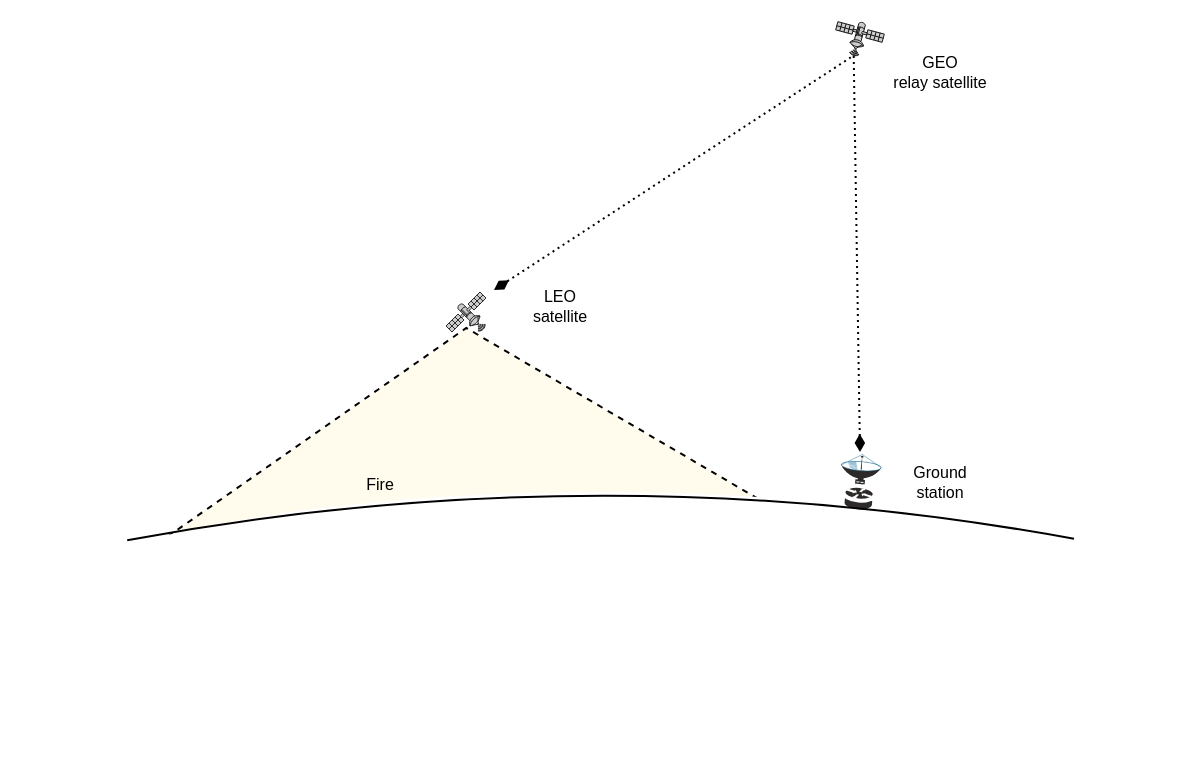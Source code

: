 <mxfile version="16.6.6" type="github">
  <diagram id="huIT8yfWPjrIG61Vbd0z" name="Page-1">
    <mxGraphModel dx="692" dy="1476" grid="1" gridSize="10" guides="1" tooltips="1" connect="1" arrows="1" fold="1" page="1" pageScale="1" pageWidth="850" pageHeight="1100" math="0" shadow="0">
      <root>
        <mxCell id="0" />
        <mxCell id="1" parent="0" />
        <mxCell id="Aync5TACeiiqdFRISOnV-7" value="" style="triangle;whiteSpace=wrap;html=1;fillColor=#fff2cc;dashed=1;rotation=-92.3;strokeColor=none;opacity=35;" vertex="1" parent="1">
          <mxGeometry x="279.79" y="40" width="111.13" height="347.02" as="geometry" />
        </mxCell>
        <mxCell id="Fn60unkbMZBintz-3KZK-5" value="" style="triangle;whiteSpace=wrap;html=1;fillColor=none;dashed=1;rotation=-92.3;" parent="1" vertex="1">
          <mxGeometry x="279.79" y="40" width="111.13" height="347.02" as="geometry" />
        </mxCell>
        <mxCell id="Fn60unkbMZBintz-3KZK-12" value="" style="ellipse;whiteSpace=wrap;html=1;fontSize=8;fillColor=default;strokeColor=none;" parent="1" vertex="1">
          <mxGeometry x="100" y="240" width="600" height="140" as="geometry" />
        </mxCell>
        <mxCell id="Fn60unkbMZBintz-3KZK-2" value="" style="fontColor=#0066CC;verticalAlign=top;verticalLabelPosition=bottom;labelPosition=center;align=center;html=1;outlineConnect=0;fillColor=#CCCCCC;strokeColor=#000000;gradientColor=none;gradientDirection=north;strokeWidth=2;shape=mxgraph.networks.satellite;rotation=-90;" parent="1" vertex="1">
          <mxGeometry x="323" y="140" width="20" height="20" as="geometry" />
        </mxCell>
        <mxCell id="Fn60unkbMZBintz-3KZK-3" value="" style="shape=image;html=1;verticalAlign=top;verticalLabelPosition=bottom;labelBackgroundColor=#ffffff;imageAspect=0;aspect=fixed;image=https://cdn4.iconfinder.com/data/icons/game-of-thrones-4/64/game_of_thrones_game_thrones_series_element_fire_flame_heat-128.png;rotation=-5;" parent="1" vertex="1">
          <mxGeometry x="305" y="220" width="28" height="28" as="geometry" />
        </mxCell>
        <mxCell id="Fn60unkbMZBintz-3KZK-4" value="" style="shape=mxgraph.cisco.wireless.ground_terminal;html=1;pointerEvents=1;dashed=0;fillColor=#2E2A2A;strokeColor=#ffffff;strokeWidth=2;verticalLabelPosition=bottom;verticalAlign=top;align=center;outlineConnect=0;rotation=-85.4;direction=south;" parent="1" vertex="1">
          <mxGeometry x="515.3" y="225" width="29.39" height="20" as="geometry" />
        </mxCell>
        <mxCell id="Fn60unkbMZBintz-3KZK-9" value="&lt;font style=&quot;font-size: 8px&quot;&gt;Fire&lt;/font&gt;" style="text;html=1;strokeColor=none;fillColor=none;align=center;verticalAlign=middle;whiteSpace=wrap;rounded=0;" parent="1" vertex="1">
          <mxGeometry x="260" y="220" width="60" height="30" as="geometry" />
        </mxCell>
        <mxCell id="Fn60unkbMZBintz-3KZK-10" value="" style="endArrow=none;html=1;fontSize=8;curved=1;exitX=0.106;exitY=0.172;exitDx=0;exitDy=0;exitPerimeter=0;entryX=0.895;entryY=0.167;entryDx=0;entryDy=0;entryPerimeter=0;" parent="1" source="Fn60unkbMZBintz-3KZK-12" target="Fn60unkbMZBintz-3KZK-12" edge="1">
          <mxGeometry width="50" height="50" relative="1" as="geometry">
            <mxPoint x="240" y="266.54" as="sourcePoint" />
            <mxPoint x="560" y="266.54" as="targetPoint" />
            <Array as="points">
              <mxPoint x="400" y="220" />
            </Array>
          </mxGeometry>
        </mxCell>
        <mxCell id="Fn60unkbMZBintz-3KZK-13" value="Ground&lt;br&gt;station" style="text;html=1;strokeColor=none;fillColor=none;align=center;verticalAlign=middle;whiteSpace=wrap;rounded=0;fontSize=8;" parent="1" vertex="1">
          <mxGeometry x="540" y="220" width="60" height="30" as="geometry" />
        </mxCell>
        <mxCell id="Fn60unkbMZBintz-3KZK-14" value="&lt;div&gt;LEO&lt;/div&gt;&lt;div&gt;satellite&lt;br&gt;&lt;/div&gt;" style="text;html=1;strokeColor=none;fillColor=none;align=center;verticalAlign=middle;whiteSpace=wrap;rounded=0;fontSize=8;" parent="1" vertex="1">
          <mxGeometry x="350" y="132" width="60" height="30" as="geometry" />
        </mxCell>
        <mxCell id="Aync5TACeiiqdFRISOnV-1" value="" style="fontColor=#0066CC;verticalAlign=top;verticalLabelPosition=bottom;labelPosition=center;align=center;html=1;outlineConnect=0;fillColor=#CCCCCC;strokeColor=#000000;gradientColor=none;gradientDirection=north;strokeWidth=2;shape=mxgraph.networks.satellite;rotation=-30;" vertex="1" parent="1">
          <mxGeometry x="520" width="20" height="20" as="geometry" />
        </mxCell>
        <mxCell id="Aync5TACeiiqdFRISOnV-4" value="&lt;div&gt;GEO&lt;br&gt;&lt;/div&gt;&lt;div&gt;relay satellite&lt;br&gt;&lt;/div&gt;" style="text;html=1;strokeColor=none;fillColor=none;align=center;verticalAlign=middle;whiteSpace=wrap;rounded=0;fontSize=8;" vertex="1" parent="1">
          <mxGeometry x="540" y="15" width="60" height="30" as="geometry" />
        </mxCell>
        <mxCell id="Aync5TACeiiqdFRISOnV-5" value="" style="endArrow=none;dashed=1;html=1;rounded=0;entryX=0.07;entryY=0.93;entryDx=0;entryDy=0;entryPerimeter=0;jumpStyle=none;dashPattern=1 2;endFill=0;startArrow=diamondThin;startFill=1;" edge="1" parent="1" target="Aync5TACeiiqdFRISOnV-1">
          <mxGeometry width="50" height="50" relative="1" as="geometry">
            <mxPoint x="347" y="139" as="sourcePoint" />
            <mxPoint x="460" y="110" as="targetPoint" />
          </mxGeometry>
        </mxCell>
        <mxCell id="Aync5TACeiiqdFRISOnV-6" value="" style="endArrow=none;dashed=1;html=1;rounded=0;entryX=0.07;entryY=0.93;entryDx=0;entryDy=0;entryPerimeter=0;dashPattern=1 2;startArrow=diamondThin;startFill=1;" edge="1" parent="1" target="Aync5TACeiiqdFRISOnV-1">
          <mxGeometry width="50" height="50" relative="1" as="geometry">
            <mxPoint x="530" y="220" as="sourcePoint" />
            <mxPoint x="460" y="110" as="targetPoint" />
          </mxGeometry>
        </mxCell>
      </root>
    </mxGraphModel>
  </diagram>
</mxfile>
